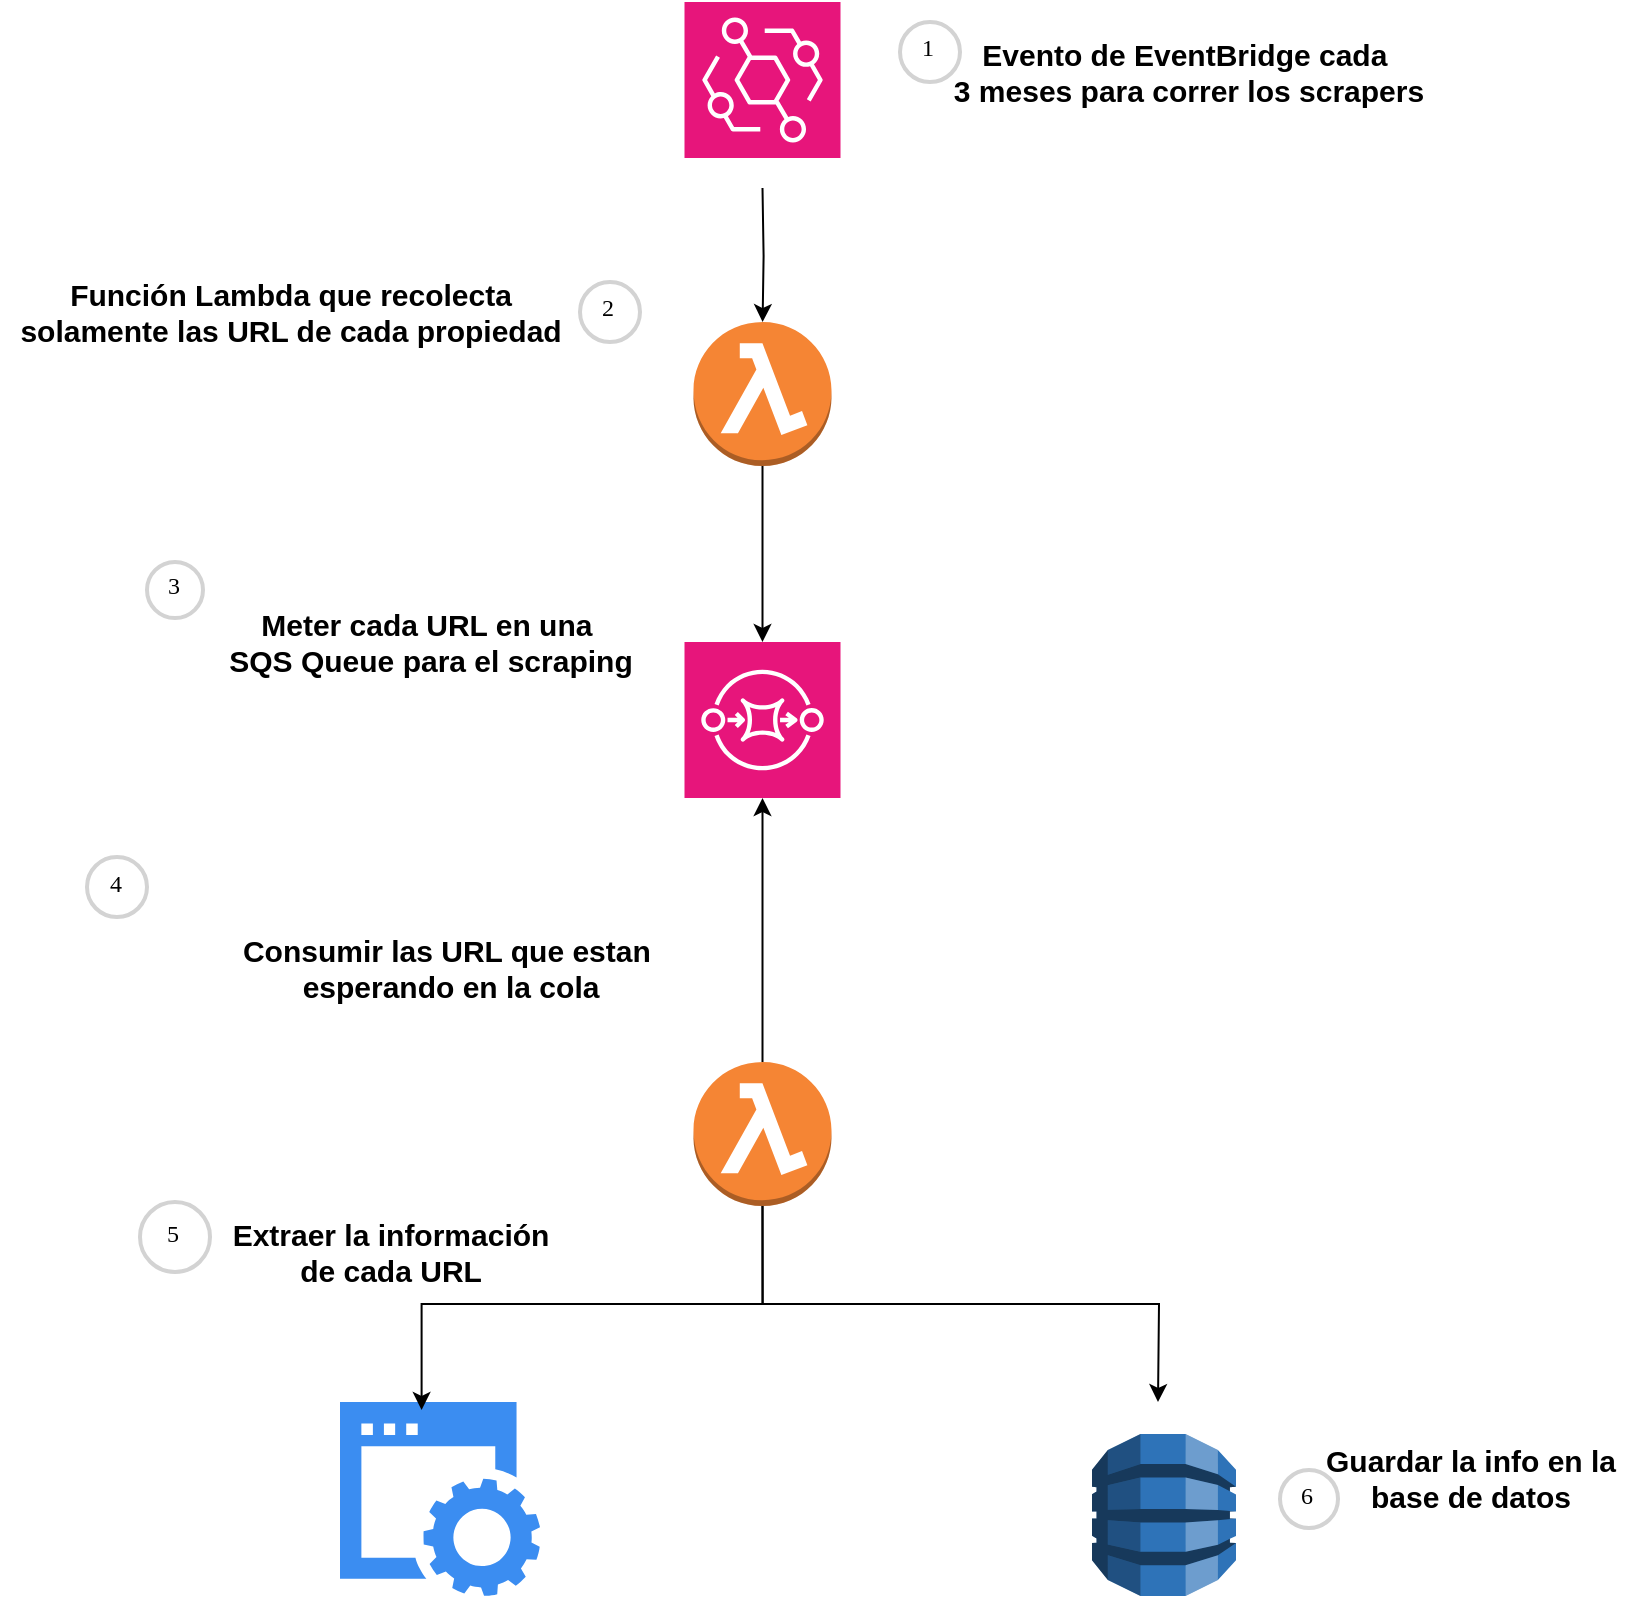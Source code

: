 <mxfile version="24.4.9" type="github">
  <diagram name="Página-1" id="kOJharQfXHAmoPpjCCFV">
    <mxGraphModel dx="1034" dy="414" grid="1" gridSize="10" guides="1" tooltips="1" connect="1" arrows="1" fold="1" page="1" pageScale="1" pageWidth="850" pageHeight="1100" math="0" shadow="0">
      <root>
        <mxCell id="0" />
        <mxCell id="1" parent="0" />
        <mxCell id="ubIBgANTC9cO37jIuT9o-9" style="edgeStyle=orthogonalEdgeStyle;rounded=0;orthogonalLoop=1;jettySize=auto;html=1;exitX=0.5;exitY=1;exitDx=0;exitDy=0;exitPerimeter=0;" parent="1" target="ubIBgANTC9cO37jIuT9o-2" edge="1">
          <mxGeometry relative="1" as="geometry">
            <mxPoint x="401.25" y="123" as="sourcePoint" />
          </mxGeometry>
        </mxCell>
        <mxCell id="ubIBgANTC9cO37jIuT9o-2" value="" style="outlineConnect=0;dashed=0;verticalLabelPosition=bottom;verticalAlign=top;align=center;html=1;shape=mxgraph.aws3.lambda_function;fillColor=#F58534;gradientColor=none;" parent="1" vertex="1">
          <mxGeometry x="366.75" y="190" width="69" height="72" as="geometry" />
        </mxCell>
        <mxCell id="ubIBgANTC9cO37jIuT9o-3" value="" style="outlineConnect=0;dashed=0;verticalLabelPosition=bottom;verticalAlign=top;align=center;html=1;shape=mxgraph.aws3.dynamo_db;fillColor=#2E73B8;gradientColor=none;" parent="1" vertex="1">
          <mxGeometry x="566" y="746" width="72" height="81" as="geometry" />
        </mxCell>
        <mxCell id="ubIBgANTC9cO37jIuT9o-4" value="" style="sketch=0;points=[[0,0,0],[0.25,0,0],[0.5,0,0],[0.75,0,0],[1,0,0],[0,1,0],[0.25,1,0],[0.5,1,0],[0.75,1,0],[1,1,0],[0,0.25,0],[0,0.5,0],[0,0.75,0],[1,0.25,0],[1,0.5,0],[1,0.75,0]];outlineConnect=0;fontColor=#232F3E;fillColor=#E7157B;strokeColor=#ffffff;dashed=0;verticalLabelPosition=bottom;verticalAlign=top;align=center;html=1;fontSize=12;fontStyle=0;aspect=fixed;shape=mxgraph.aws4.resourceIcon;resIcon=mxgraph.aws4.sqs;" parent="1" vertex="1">
          <mxGeometry x="362.25" y="350" width="78" height="78" as="geometry" />
        </mxCell>
        <mxCell id="ubIBgANTC9cO37jIuT9o-15" style="edgeStyle=orthogonalEdgeStyle;rounded=0;orthogonalLoop=1;jettySize=auto;html=1;exitX=0.5;exitY=1;exitDx=0;exitDy=0;exitPerimeter=0;" parent="1" source="ubIBgANTC9cO37jIuT9o-5" edge="1">
          <mxGeometry relative="1" as="geometry">
            <mxPoint x="599" y="730" as="targetPoint" />
          </mxGeometry>
        </mxCell>
        <mxCell id="ubIBgANTC9cO37jIuT9o-5" value="" style="outlineConnect=0;dashed=0;verticalLabelPosition=bottom;verticalAlign=top;align=center;html=1;shape=mxgraph.aws3.lambda_function;fillColor=#F58534;gradientColor=none;" parent="1" vertex="1">
          <mxGeometry x="366.75" y="560" width="69" height="72" as="geometry" />
        </mxCell>
        <mxCell id="ubIBgANTC9cO37jIuT9o-8" value="" style="sketch=0;html=1;aspect=fixed;strokeColor=none;shadow=0;fillColor=#3B8DF1;verticalAlign=top;labelPosition=center;verticalLabelPosition=bottom;shape=mxgraph.gcp2.website" parent="1" vertex="1">
          <mxGeometry x="190" y="730" width="100" height="97" as="geometry" />
        </mxCell>
        <mxCell id="ubIBgANTC9cO37jIuT9o-11" style="edgeStyle=orthogonalEdgeStyle;rounded=0;orthogonalLoop=1;jettySize=auto;html=1;exitX=0.5;exitY=1;exitDx=0;exitDy=0;exitPerimeter=0;" parent="1" source="ubIBgANTC9cO37jIuT9o-2" target="ubIBgANTC9cO37jIuT9o-4" edge="1">
          <mxGeometry relative="1" as="geometry">
            <mxPoint x="401.255" y="318" as="targetPoint" />
          </mxGeometry>
        </mxCell>
        <mxCell id="ubIBgANTC9cO37jIuT9o-14" style="edgeStyle=orthogonalEdgeStyle;rounded=0;orthogonalLoop=1;jettySize=auto;html=1;exitX=0.5;exitY=1;exitDx=0;exitDy=0;exitPerimeter=0;entryX=0.408;entryY=0.041;entryDx=0;entryDy=0;entryPerimeter=0;" parent="1" source="ubIBgANTC9cO37jIuT9o-5" target="ubIBgANTC9cO37jIuT9o-8" edge="1">
          <mxGeometry relative="1" as="geometry" />
        </mxCell>
        <mxCell id="ubIBgANTC9cO37jIuT9o-23" value="1" style="ellipse;whiteSpace=wrap;html=1;aspect=fixed;strokeWidth=2;fontFamily=Tahoma;spacingBottom=4;spacingRight=2;strokeColor=#d3d3d3;" parent="1" vertex="1">
          <mxGeometry x="470" y="40" width="30" height="30" as="geometry" />
        </mxCell>
        <mxCell id="ubIBgANTC9cO37jIuT9o-24" value="&lt;div style=&quot;font-size: 15px;&quot;&gt;&lt;b&gt;&lt;font style=&quot;font-size: 15px;&quot;&gt;Evento de EventBridge cada&amp;nbsp;&lt;/font&gt;&lt;/b&gt;&lt;/div&gt;&lt;div style=&quot;font-size: 15px;&quot;&gt;&lt;b&gt;&lt;font style=&quot;font-size: 15px;&quot;&gt;3 meses para correr los scrapers&lt;/font&gt;&lt;/b&gt;&lt;/div&gt;" style="text;html=1;align=center;verticalAlign=middle;resizable=0;points=[];autosize=1;strokeColor=none;fillColor=none;" parent="1" vertex="1">
          <mxGeometry x="484" y="40" width="260" height="50" as="geometry" />
        </mxCell>
        <mxCell id="ubIBgANTC9cO37jIuT9o-25" value="2" style="ellipse;whiteSpace=wrap;html=1;aspect=fixed;strokeWidth=2;fontFamily=Tahoma;spacingBottom=4;spacingRight=2;strokeColor=#d3d3d3;" parent="1" vertex="1">
          <mxGeometry x="310" y="170" width="30" height="30" as="geometry" />
        </mxCell>
        <mxCell id="ubIBgANTC9cO37jIuT9o-26" value="&lt;div style=&quot;font-size: 15px;&quot;&gt;&lt;b&gt;&lt;font style=&quot;font-size: 15px;&quot;&gt;Función Lambda que recolecta&lt;/font&gt;&lt;/b&gt;&lt;/div&gt;&lt;div style=&quot;font-size: 15px;&quot;&gt;&lt;b&gt;&lt;font style=&quot;font-size: 15px;&quot;&gt;solamente las URL de cada propiedad&lt;br&gt;&lt;/font&gt;&lt;/b&gt;&lt;/div&gt;" style="text;html=1;align=center;verticalAlign=middle;resizable=0;points=[];autosize=1;strokeColor=none;fillColor=none;" parent="1" vertex="1">
          <mxGeometry x="20" y="160" width="290" height="50" as="geometry" />
        </mxCell>
        <mxCell id="ubIBgANTC9cO37jIuT9o-27" value="3" style="ellipse;whiteSpace=wrap;html=1;aspect=fixed;strokeWidth=2;fontFamily=Tahoma;spacingBottom=4;spacingRight=2;strokeColor=#d3d3d3;" parent="1" vertex="1">
          <mxGeometry x="93.5" y="310" width="28" height="28" as="geometry" />
        </mxCell>
        <mxCell id="ubIBgANTC9cO37jIuT9o-30" value="4" style="ellipse;whiteSpace=wrap;html=1;aspect=fixed;strokeWidth=2;fontFamily=Tahoma;spacingBottom=4;spacingRight=2;strokeColor=#d3d3d3;" parent="1" vertex="1">
          <mxGeometry x="63.5" y="457.5" width="30" height="30" as="geometry" />
        </mxCell>
        <mxCell id="ubIBgANTC9cO37jIuT9o-31" value="&lt;div style=&quot;font-size: 15px;&quot;&gt;&lt;b&gt;&lt;font style=&quot;font-size: 15px;&quot;&gt;Meter cada URL en una&amp;nbsp;&lt;/font&gt;&lt;/b&gt;&lt;/div&gt;&lt;div style=&quot;font-size: 15px;&quot;&gt;&lt;b&gt;&lt;font style=&quot;font-size: 15px;&quot;&gt;SQS Queue para el scraping&lt;br&gt;&lt;/font&gt;&lt;/b&gt;&lt;/div&gt;" style="text;html=1;align=center;verticalAlign=middle;resizable=0;points=[];autosize=1;strokeColor=none;fillColor=none;" parent="1" vertex="1">
          <mxGeometry x="120" y="325" width="230" height="50" as="geometry" />
        </mxCell>
        <mxCell id="ubIBgANTC9cO37jIuT9o-34" value="5" style="ellipse;whiteSpace=wrap;html=1;aspect=fixed;strokeWidth=2;fontFamily=Tahoma;spacingBottom=4;spacingRight=2;strokeColor=#d3d3d3;" parent="1" vertex="1">
          <mxGeometry x="90" y="630" width="35" height="35" as="geometry" />
        </mxCell>
        <mxCell id="ubIBgANTC9cO37jIuT9o-35" value="&lt;div style=&quot;font-size: 15px;&quot;&gt;&lt;br&gt;&lt;/div&gt;" style="text;html=1;align=center;verticalAlign=middle;resizable=0;points=[];autosize=1;strokeColor=none;fillColor=none;" parent="1" vertex="1">
          <mxGeometry x="225" y="481" width="20" height="30" as="geometry" />
        </mxCell>
        <mxCell id="ubIBgANTC9cO37jIuT9o-38" value="&lt;div style=&quot;font-size: 15px;&quot;&gt;&lt;b&gt;&lt;font style=&quot;font-size: 15px;&quot;&gt;Consumir las URL que estan&amp;nbsp;&lt;/font&gt;&lt;/b&gt;&lt;/div&gt;&lt;div style=&quot;font-size: 15px;&quot;&gt;&lt;b&gt;&lt;font style=&quot;font-size: 15px;&quot;&gt;esperando en la cola&lt;br&gt;&lt;/font&gt;&lt;/b&gt;&lt;/div&gt;" style="text;html=1;align=center;verticalAlign=middle;resizable=0;points=[];autosize=1;strokeColor=none;fillColor=none;" parent="1" vertex="1">
          <mxGeometry x="130" y="487.5" width="230" height="50" as="geometry" />
        </mxCell>
        <mxCell id="ubIBgANTC9cO37jIuT9o-39" style="edgeStyle=orthogonalEdgeStyle;rounded=0;orthogonalLoop=1;jettySize=auto;html=1;exitX=0.5;exitY=0;exitDx=0;exitDy=0;exitPerimeter=0;entryX=0.5;entryY=1;entryDx=0;entryDy=0;entryPerimeter=0;" parent="1" source="ubIBgANTC9cO37jIuT9o-5" target="ubIBgANTC9cO37jIuT9o-4" edge="1">
          <mxGeometry relative="1" as="geometry" />
        </mxCell>
        <mxCell id="ubIBgANTC9cO37jIuT9o-45" value="6" style="ellipse;whiteSpace=wrap;html=1;aspect=fixed;strokeWidth=2;fontFamily=Tahoma;spacingBottom=4;spacingRight=2;strokeColor=#d3d3d3;" parent="1" vertex="1">
          <mxGeometry x="660" y="764" width="29" height="29" as="geometry" />
        </mxCell>
        <mxCell id="ubIBgANTC9cO37jIuT9o-47" value="&lt;div style=&quot;font-size: 15px;&quot;&gt;&lt;b&gt;Extraer la información &lt;br&gt;&lt;/b&gt;&lt;/div&gt;&lt;div style=&quot;font-size: 15px;&quot;&gt;&lt;b&gt;de cada URL&lt;br&gt;&lt;/b&gt;&lt;/div&gt;" style="text;html=1;align=center;verticalAlign=middle;resizable=0;points=[];autosize=1;strokeColor=none;fillColor=none;" parent="1" vertex="1">
          <mxGeometry x="125" y="630" width="180" height="50" as="geometry" />
        </mxCell>
        <mxCell id="ubIBgANTC9cO37jIuT9o-53" value="&lt;div style=&quot;font-size: 15px;&quot;&gt;&lt;b&gt;Guardar la info en la&lt;/b&gt;&lt;/div&gt;&lt;div style=&quot;font-size: 15px;&quot;&gt;&lt;b&gt;base de datos&lt;br&gt;&lt;/b&gt;&lt;/div&gt;" style="text;html=1;align=center;verticalAlign=middle;resizable=0;points=[];autosize=1;strokeColor=none;fillColor=none;" parent="1" vertex="1">
          <mxGeometry x="670" y="743" width="170" height="50" as="geometry" />
        </mxCell>
        <mxCell id="KaKEkD6Qx99PPj2-lZYl-1" value="" style="sketch=0;points=[[0,0,0],[0.25,0,0],[0.5,0,0],[0.75,0,0],[1,0,0],[0,1,0],[0.25,1,0],[0.5,1,0],[0.75,1,0],[1,1,0],[0,0.25,0],[0,0.5,0],[0,0.75,0],[1,0.25,0],[1,0.5,0],[1,0.75,0]];outlineConnect=0;fontColor=#232F3E;fillColor=#E7157B;strokeColor=#ffffff;dashed=0;verticalLabelPosition=bottom;verticalAlign=top;align=center;html=1;fontSize=12;fontStyle=0;aspect=fixed;shape=mxgraph.aws4.resourceIcon;resIcon=mxgraph.aws4.eventbridge;" parent="1" vertex="1">
          <mxGeometry x="362.25" y="30" width="78" height="78" as="geometry" />
        </mxCell>
      </root>
    </mxGraphModel>
  </diagram>
</mxfile>
